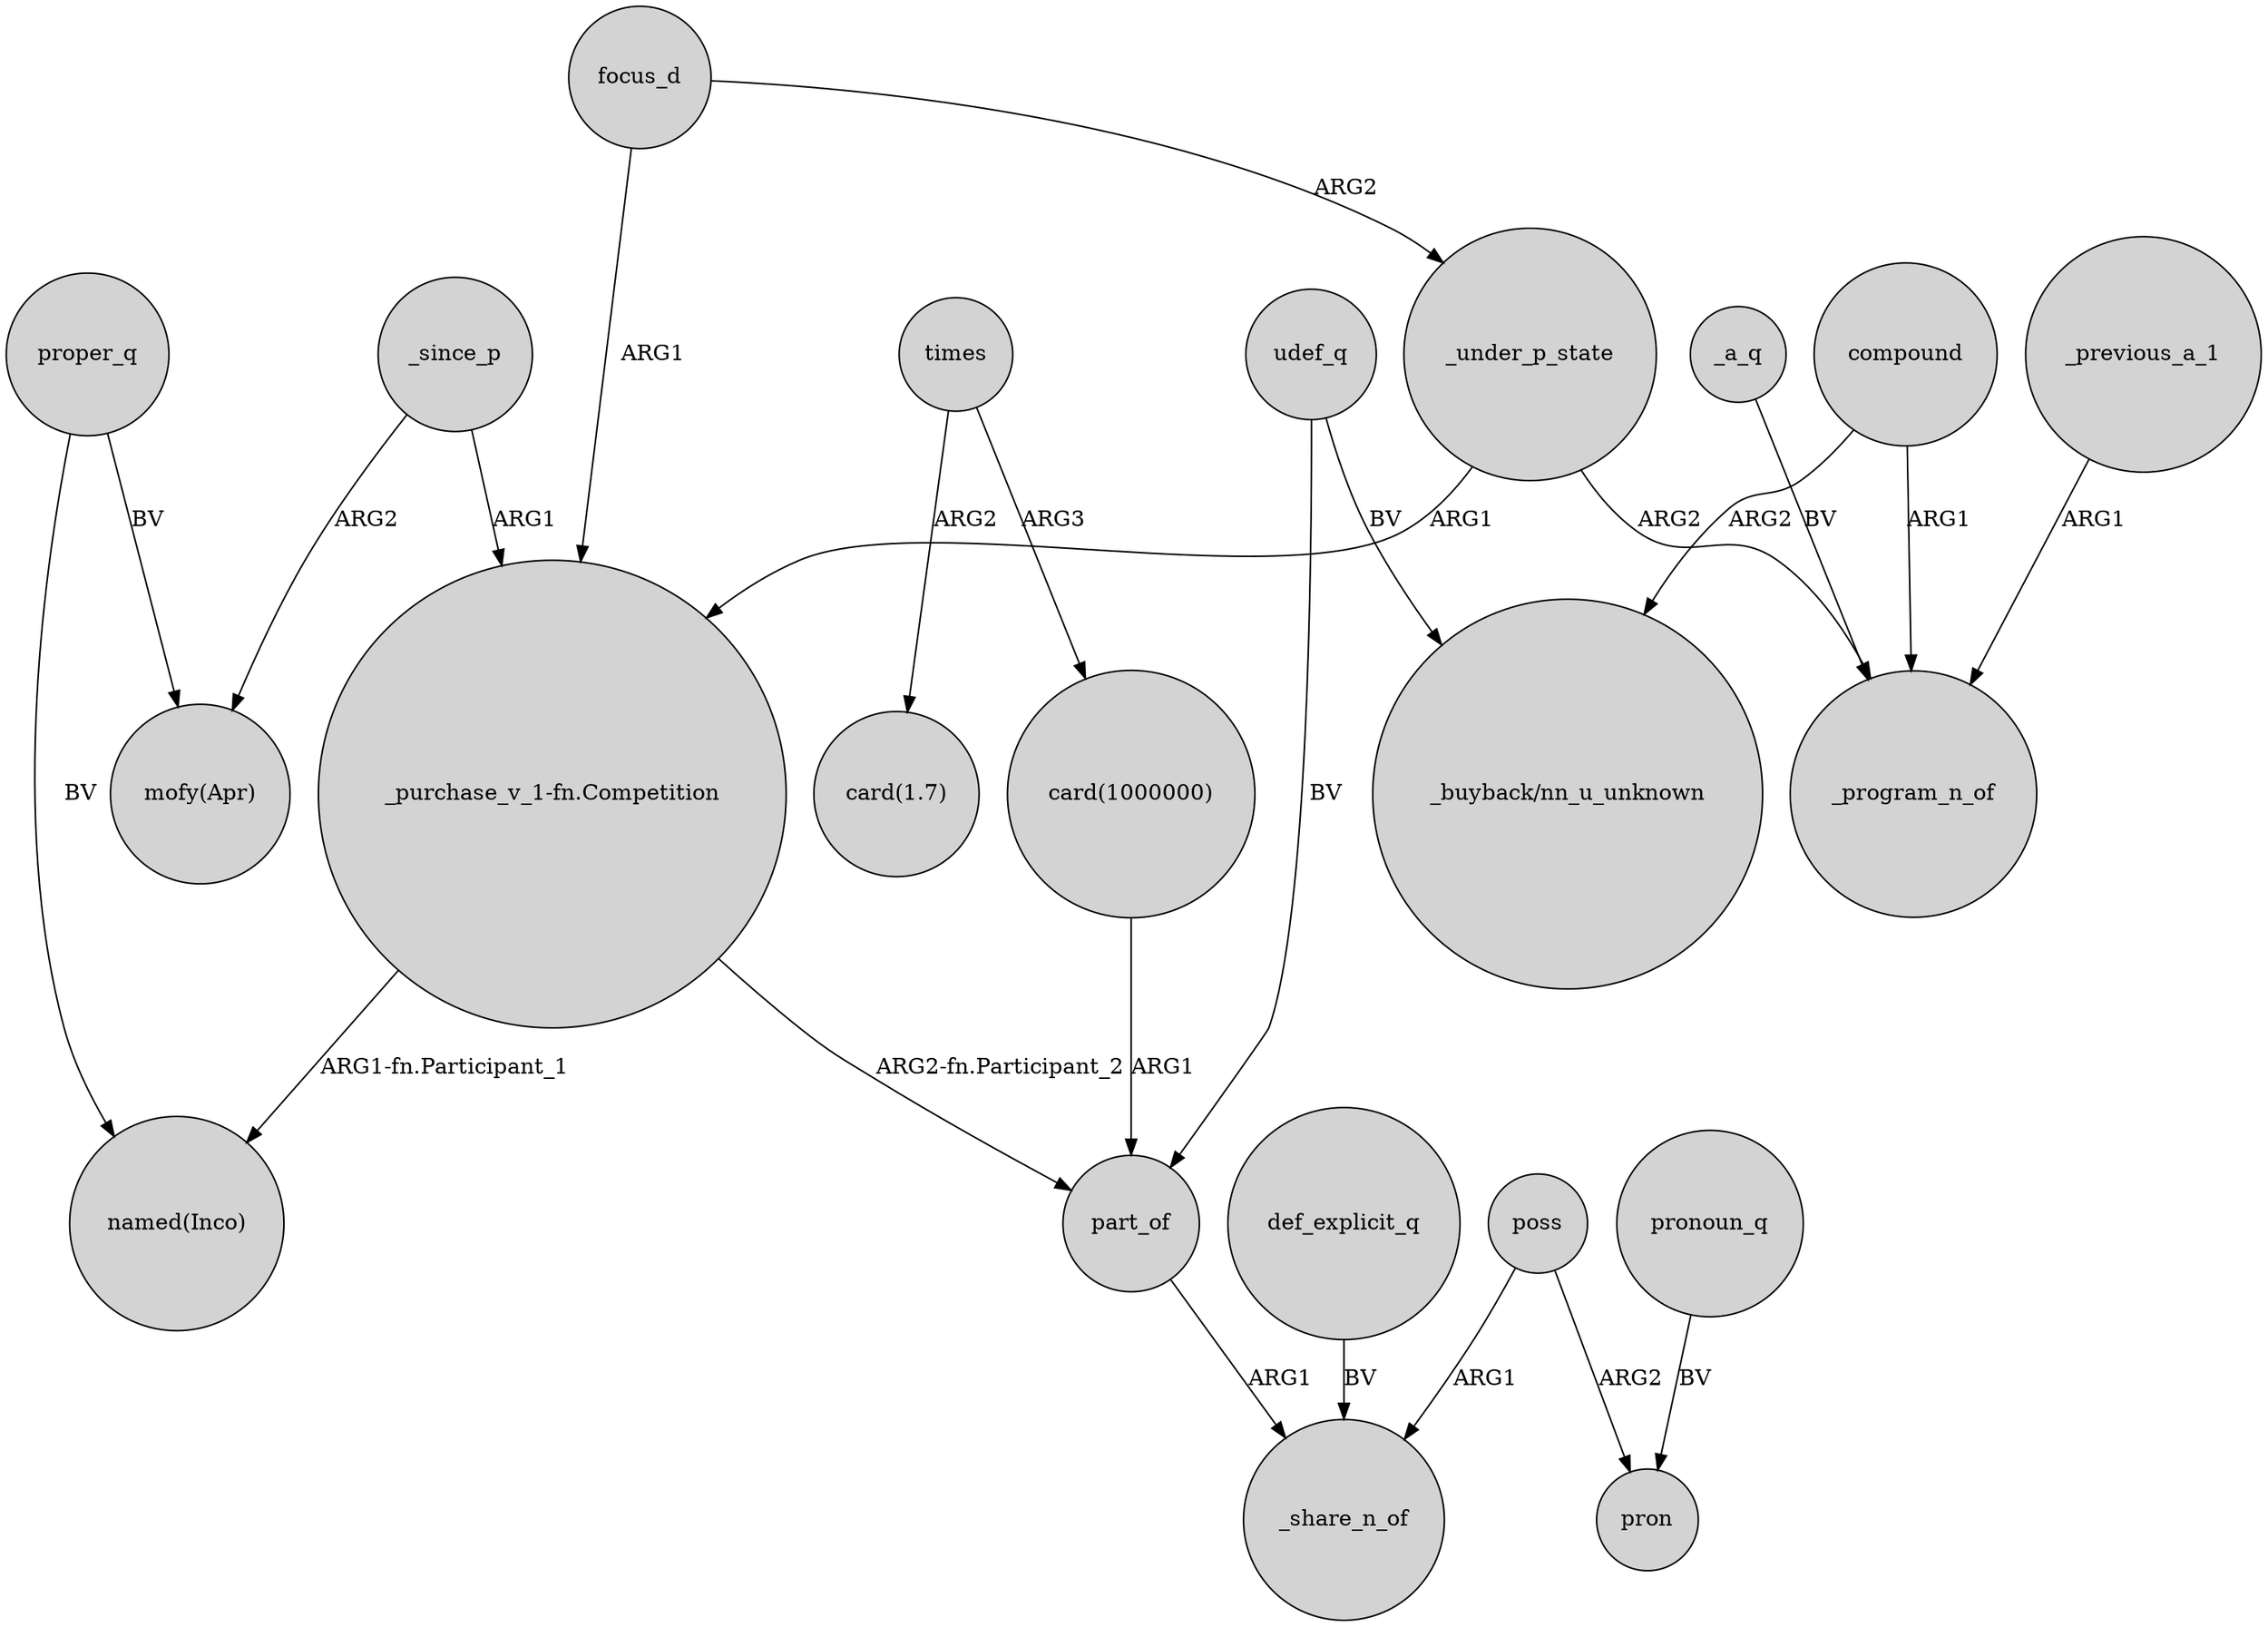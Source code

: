 digraph {
	node [shape=circle style=filled]
	proper_q -> "mofy(Apr)" [label=BV]
	"_purchase_v_1-fn.Competition" -> "named(Inco)" [label="ARG1-fn.Participant_1"]
	udef_q -> part_of [label=BV]
	def_explicit_q -> _share_n_of [label=BV]
	udef_q -> "_buyback/nn_u_unknown" [label=BV]
	times -> "card(1000000)" [label=ARG3]
	times -> "card(1.7)" [label=ARG2]
	_since_p -> "_purchase_v_1-fn.Competition" [label=ARG1]
	_under_p_state -> "_purchase_v_1-fn.Competition" [label=ARG1]
	focus_d -> "_purchase_v_1-fn.Competition" [label=ARG1]
	pronoun_q -> pron [label=BV]
	poss -> pron [label=ARG2]
	compound -> _program_n_of [label=ARG1]
	_since_p -> "mofy(Apr)" [label=ARG2]
	_previous_a_1 -> _program_n_of [label=ARG1]
	poss -> _share_n_of [label=ARG1]
	"card(1000000)" -> part_of [label=ARG1]
	_under_p_state -> _program_n_of [label=ARG2]
	proper_q -> "named(Inco)" [label=BV]
	focus_d -> _under_p_state [label=ARG2]
	_a_q -> _program_n_of [label=BV]
	compound -> "_buyback/nn_u_unknown" [label=ARG2]
	part_of -> _share_n_of [label=ARG1]
	"_purchase_v_1-fn.Competition" -> part_of [label="ARG2-fn.Participant_2"]
}
